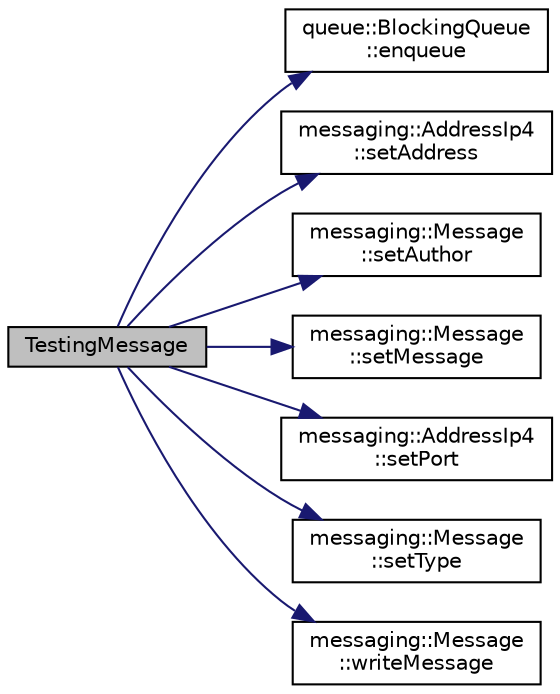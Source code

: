 digraph "TestingMessage"
{
 // LATEX_PDF_SIZE
  edge [fontname="Helvetica",fontsize="10",labelfontname="Helvetica",labelfontsize="10"];
  node [fontname="Helvetica",fontsize="10",shape=record];
  rankdir="LR";
  Node1 [label="TestingMessage",height=0.2,width=0.4,color="black", fillcolor="grey75", style="filled", fontcolor="black",tooltip=" "];
  Node1 -> Node2 [color="midnightblue",fontsize="10",style="solid",fontname="Helvetica"];
  Node2 [label="queue::BlockingQueue\l::enqueue",height=0.2,width=0.4,color="black", fillcolor="white", style="filled",URL="$classqueue_1_1_blocking_queue.html#a2eb44dc399712def45f92d50afab3a9a",tooltip=" "];
  Node1 -> Node3 [color="midnightblue",fontsize="10",style="solid",fontname="Helvetica"];
  Node3 [label="messaging::AddressIp4\l::setAddress",height=0.2,width=0.4,color="black", fillcolor="white", style="filled",URL="$classmessaging_1_1_address_ip4.html#a032afd6055661bf4e984051e6269fab6",tooltip="This method will set the address"];
  Node1 -> Node4 [color="midnightblue",fontsize="10",style="solid",fontname="Helvetica"];
  Node4 [label="messaging::Message\l::setAuthor",height=0.2,width=0.4,color="black", fillcolor="white", style="filled",URL="$classmessaging_1_1_message.html#ab0f55e68e96819e721fb86f6325bedb1",tooltip=" "];
  Node1 -> Node5 [color="midnightblue",fontsize="10",style="solid",fontname="Helvetica"];
  Node5 [label="messaging::Message\l::setMessage",height=0.2,width=0.4,color="black", fillcolor="white", style="filled",URL="$classmessaging_1_1_message.html#a598339cd6881bb7eff09d4b7102177b8",tooltip=" "];
  Node1 -> Node6 [color="midnightblue",fontsize="10",style="solid",fontname="Helvetica"];
  Node6 [label="messaging::AddressIp4\l::setPort",height=0.2,width=0.4,color="black", fillcolor="white", style="filled",URL="$classmessaging_1_1_address_ip4.html#a2a7b29ed3c689a191110943a2aaaa220",tooltip="This method will set the port number."];
  Node1 -> Node7 [color="midnightblue",fontsize="10",style="solid",fontname="Helvetica"];
  Node7 [label="messaging::Message\l::setType",height=0.2,width=0.4,color="black", fillcolor="white", style="filled",URL="$classmessaging_1_1_message.html#a62ee84a9b628706dff9f1828ea464d28",tooltip=" "];
  Node1 -> Node8 [color="midnightblue",fontsize="10",style="solid",fontname="Helvetica"];
  Node8 [label="messaging::Message\l::writeMessage",height=0.2,width=0.4,color="black", fillcolor="white", style="filled",URL="$classmessaging_1_1_message.html#a46b1a125113b3e3ea83dbfb5c492455b",tooltip=" "];
}
